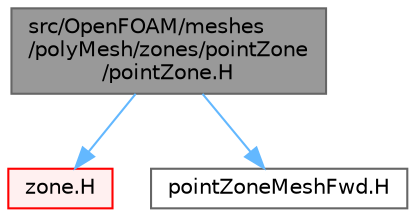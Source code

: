 digraph "src/OpenFOAM/meshes/polyMesh/zones/pointZone/pointZone.H"
{
 // LATEX_PDF_SIZE
  bgcolor="transparent";
  edge [fontname=Helvetica,fontsize=10,labelfontname=Helvetica,labelfontsize=10];
  node [fontname=Helvetica,fontsize=10,shape=box,height=0.2,width=0.4];
  Node1 [id="Node000001",label="src/OpenFOAM/meshes\l/polyMesh/zones/pointZone\l/pointZone.H",height=0.2,width=0.4,color="gray40", fillcolor="grey60", style="filled", fontcolor="black",tooltip=" "];
  Node1 -> Node2 [id="edge1_Node000001_Node000002",color="steelblue1",style="solid",tooltip=" "];
  Node2 [id="Node000002",label="zone.H",height=0.2,width=0.4,color="red", fillcolor="#FFF0F0", style="filled",URL="$zone_8H.html",tooltip=" "];
  Node1 -> Node145 [id="edge2_Node000001_Node000145",color="steelblue1",style="solid",tooltip=" "];
  Node145 [id="Node000145",label="pointZoneMeshFwd.H",height=0.2,width=0.4,color="grey40", fillcolor="white", style="filled",URL="$pointZoneMeshFwd_8H.html",tooltip=" "];
}

